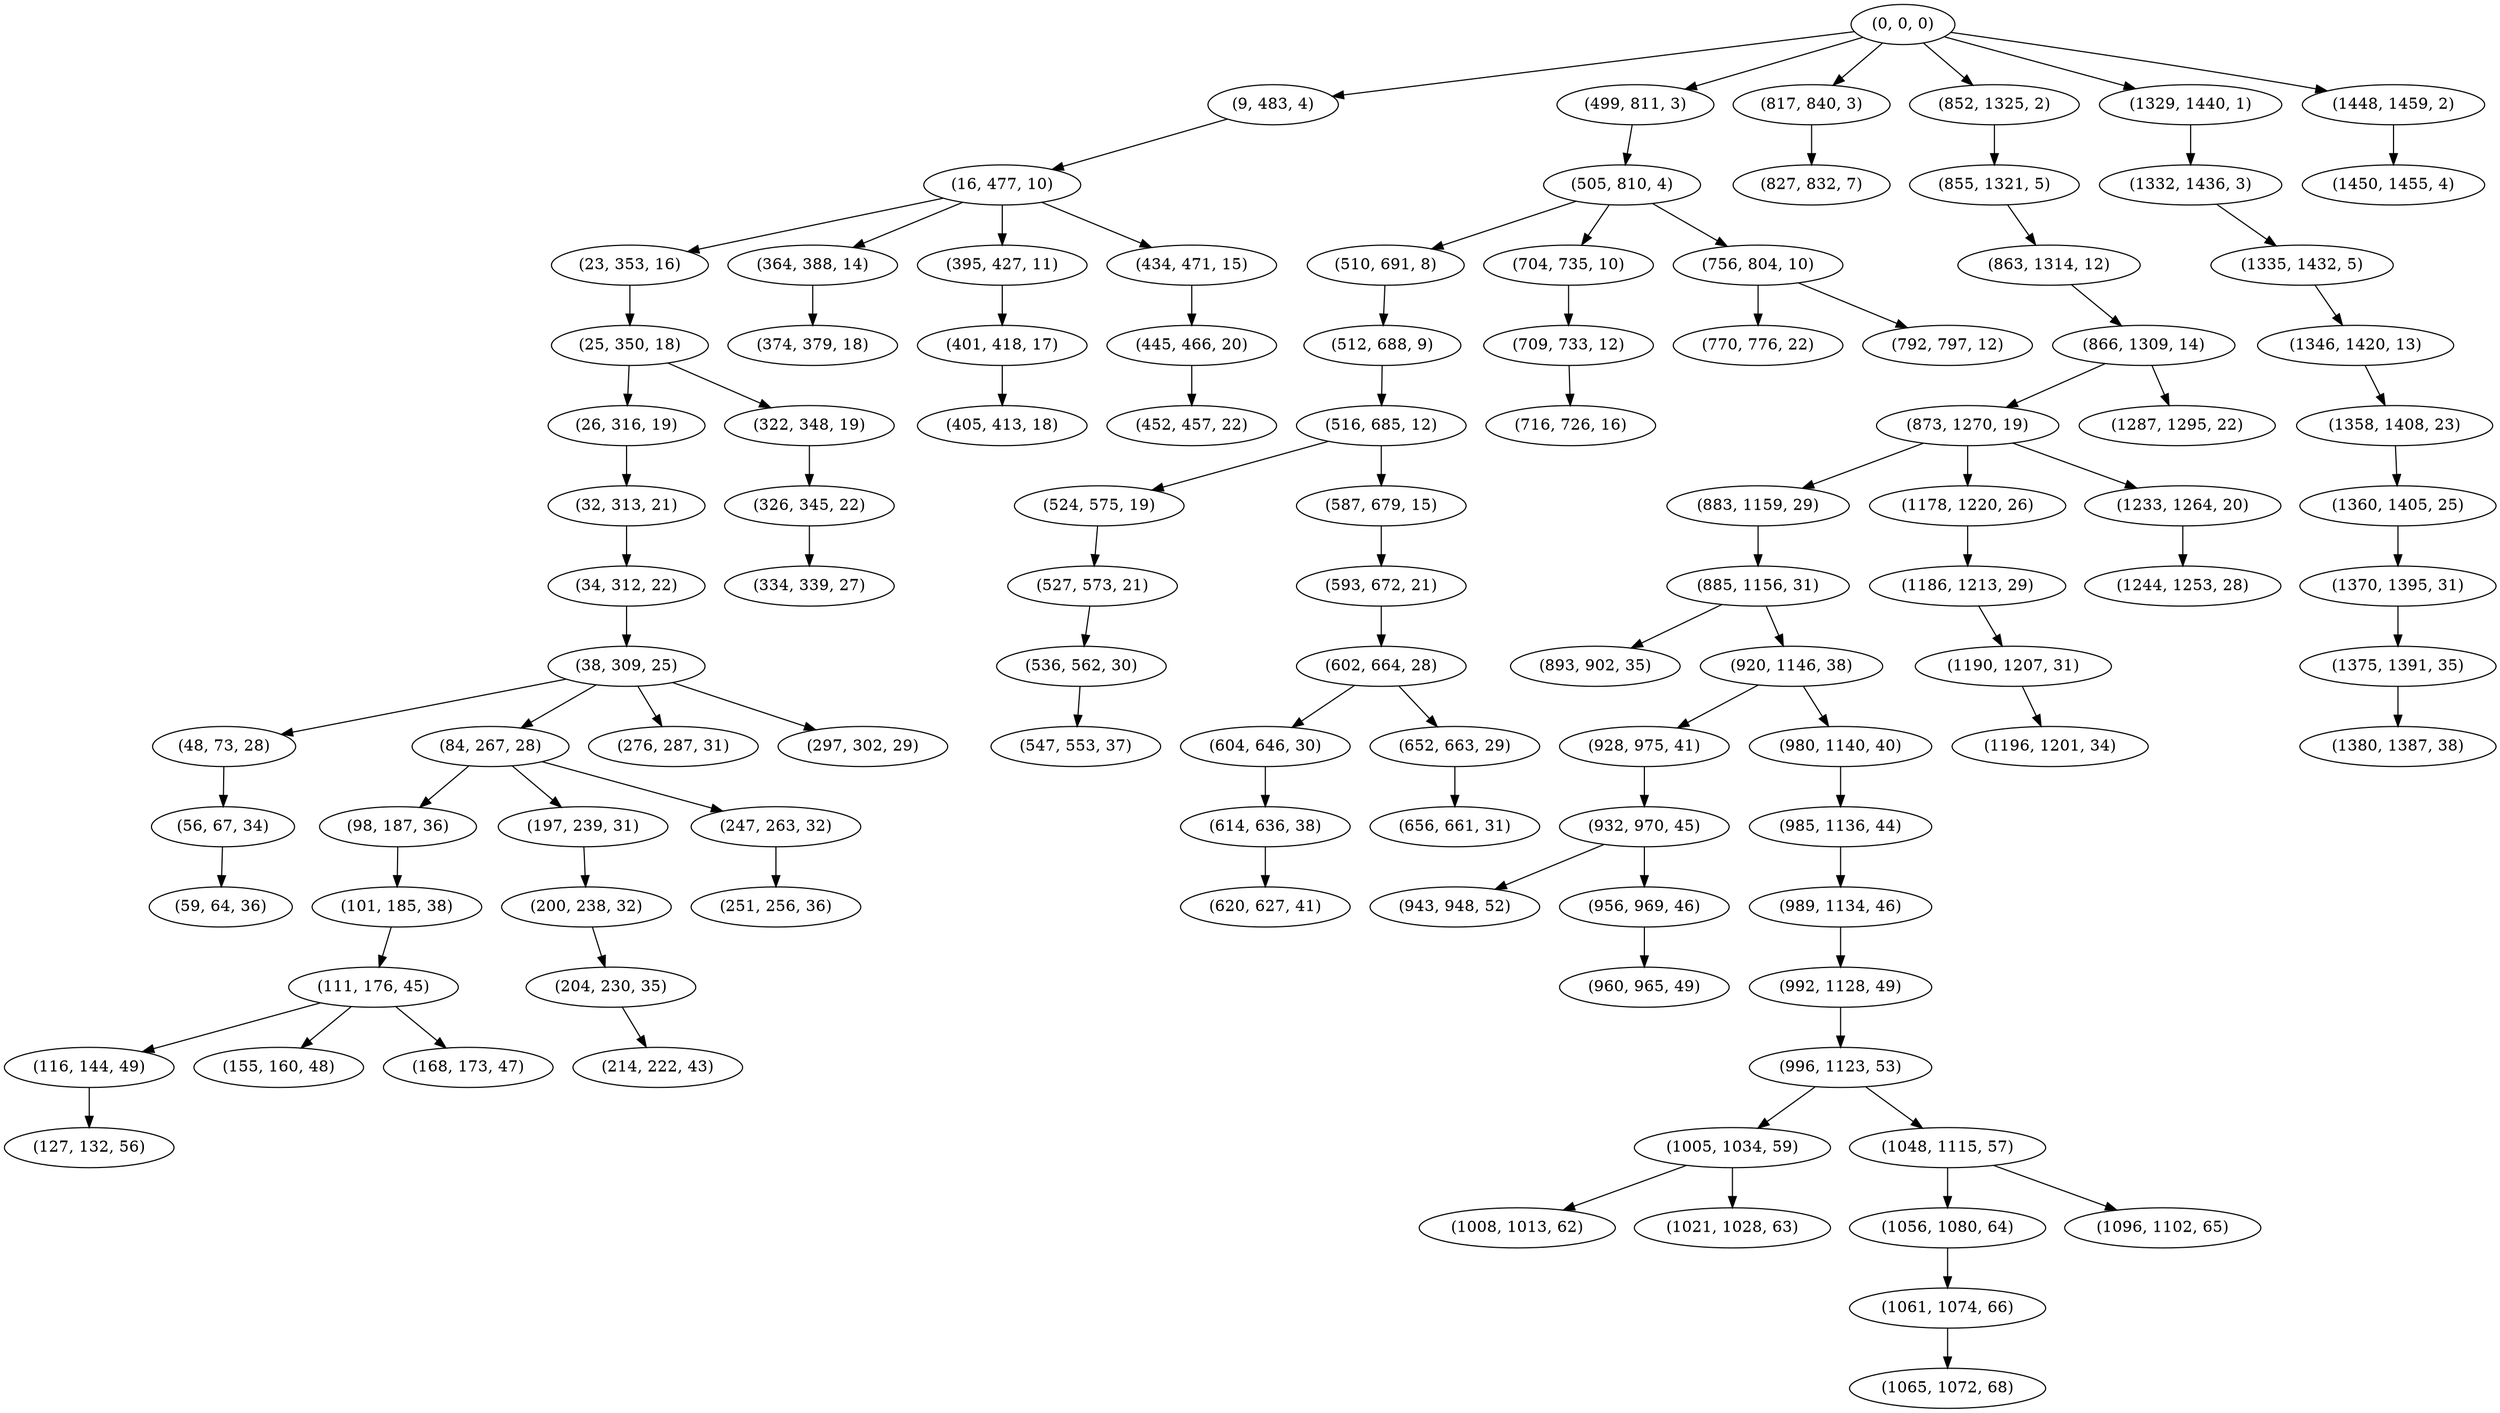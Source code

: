 digraph tree {
    "(0, 0, 0)";
    "(9, 483, 4)";
    "(16, 477, 10)";
    "(23, 353, 16)";
    "(25, 350, 18)";
    "(26, 316, 19)";
    "(32, 313, 21)";
    "(34, 312, 22)";
    "(38, 309, 25)";
    "(48, 73, 28)";
    "(56, 67, 34)";
    "(59, 64, 36)";
    "(84, 267, 28)";
    "(98, 187, 36)";
    "(101, 185, 38)";
    "(111, 176, 45)";
    "(116, 144, 49)";
    "(127, 132, 56)";
    "(155, 160, 48)";
    "(168, 173, 47)";
    "(197, 239, 31)";
    "(200, 238, 32)";
    "(204, 230, 35)";
    "(214, 222, 43)";
    "(247, 263, 32)";
    "(251, 256, 36)";
    "(276, 287, 31)";
    "(297, 302, 29)";
    "(322, 348, 19)";
    "(326, 345, 22)";
    "(334, 339, 27)";
    "(364, 388, 14)";
    "(374, 379, 18)";
    "(395, 427, 11)";
    "(401, 418, 17)";
    "(405, 413, 18)";
    "(434, 471, 15)";
    "(445, 466, 20)";
    "(452, 457, 22)";
    "(499, 811, 3)";
    "(505, 810, 4)";
    "(510, 691, 8)";
    "(512, 688, 9)";
    "(516, 685, 12)";
    "(524, 575, 19)";
    "(527, 573, 21)";
    "(536, 562, 30)";
    "(547, 553, 37)";
    "(587, 679, 15)";
    "(593, 672, 21)";
    "(602, 664, 28)";
    "(604, 646, 30)";
    "(614, 636, 38)";
    "(620, 627, 41)";
    "(652, 663, 29)";
    "(656, 661, 31)";
    "(704, 735, 10)";
    "(709, 733, 12)";
    "(716, 726, 16)";
    "(756, 804, 10)";
    "(770, 776, 22)";
    "(792, 797, 12)";
    "(817, 840, 3)";
    "(827, 832, 7)";
    "(852, 1325, 2)";
    "(855, 1321, 5)";
    "(863, 1314, 12)";
    "(866, 1309, 14)";
    "(873, 1270, 19)";
    "(883, 1159, 29)";
    "(885, 1156, 31)";
    "(893, 902, 35)";
    "(920, 1146, 38)";
    "(928, 975, 41)";
    "(932, 970, 45)";
    "(943, 948, 52)";
    "(956, 969, 46)";
    "(960, 965, 49)";
    "(980, 1140, 40)";
    "(985, 1136, 44)";
    "(989, 1134, 46)";
    "(992, 1128, 49)";
    "(996, 1123, 53)";
    "(1005, 1034, 59)";
    "(1008, 1013, 62)";
    "(1021, 1028, 63)";
    "(1048, 1115, 57)";
    "(1056, 1080, 64)";
    "(1061, 1074, 66)";
    "(1065, 1072, 68)";
    "(1096, 1102, 65)";
    "(1178, 1220, 26)";
    "(1186, 1213, 29)";
    "(1190, 1207, 31)";
    "(1196, 1201, 34)";
    "(1233, 1264, 20)";
    "(1244, 1253, 28)";
    "(1287, 1295, 22)";
    "(1329, 1440, 1)";
    "(1332, 1436, 3)";
    "(1335, 1432, 5)";
    "(1346, 1420, 13)";
    "(1358, 1408, 23)";
    "(1360, 1405, 25)";
    "(1370, 1395, 31)";
    "(1375, 1391, 35)";
    "(1380, 1387, 38)";
    "(1448, 1459, 2)";
    "(1450, 1455, 4)";
    "(0, 0, 0)" -> "(9, 483, 4)";
    "(0, 0, 0)" -> "(499, 811, 3)";
    "(0, 0, 0)" -> "(817, 840, 3)";
    "(0, 0, 0)" -> "(852, 1325, 2)";
    "(0, 0, 0)" -> "(1329, 1440, 1)";
    "(0, 0, 0)" -> "(1448, 1459, 2)";
    "(9, 483, 4)" -> "(16, 477, 10)";
    "(16, 477, 10)" -> "(23, 353, 16)";
    "(16, 477, 10)" -> "(364, 388, 14)";
    "(16, 477, 10)" -> "(395, 427, 11)";
    "(16, 477, 10)" -> "(434, 471, 15)";
    "(23, 353, 16)" -> "(25, 350, 18)";
    "(25, 350, 18)" -> "(26, 316, 19)";
    "(25, 350, 18)" -> "(322, 348, 19)";
    "(26, 316, 19)" -> "(32, 313, 21)";
    "(32, 313, 21)" -> "(34, 312, 22)";
    "(34, 312, 22)" -> "(38, 309, 25)";
    "(38, 309, 25)" -> "(48, 73, 28)";
    "(38, 309, 25)" -> "(84, 267, 28)";
    "(38, 309, 25)" -> "(276, 287, 31)";
    "(38, 309, 25)" -> "(297, 302, 29)";
    "(48, 73, 28)" -> "(56, 67, 34)";
    "(56, 67, 34)" -> "(59, 64, 36)";
    "(84, 267, 28)" -> "(98, 187, 36)";
    "(84, 267, 28)" -> "(197, 239, 31)";
    "(84, 267, 28)" -> "(247, 263, 32)";
    "(98, 187, 36)" -> "(101, 185, 38)";
    "(101, 185, 38)" -> "(111, 176, 45)";
    "(111, 176, 45)" -> "(116, 144, 49)";
    "(111, 176, 45)" -> "(155, 160, 48)";
    "(111, 176, 45)" -> "(168, 173, 47)";
    "(116, 144, 49)" -> "(127, 132, 56)";
    "(197, 239, 31)" -> "(200, 238, 32)";
    "(200, 238, 32)" -> "(204, 230, 35)";
    "(204, 230, 35)" -> "(214, 222, 43)";
    "(247, 263, 32)" -> "(251, 256, 36)";
    "(322, 348, 19)" -> "(326, 345, 22)";
    "(326, 345, 22)" -> "(334, 339, 27)";
    "(364, 388, 14)" -> "(374, 379, 18)";
    "(395, 427, 11)" -> "(401, 418, 17)";
    "(401, 418, 17)" -> "(405, 413, 18)";
    "(434, 471, 15)" -> "(445, 466, 20)";
    "(445, 466, 20)" -> "(452, 457, 22)";
    "(499, 811, 3)" -> "(505, 810, 4)";
    "(505, 810, 4)" -> "(510, 691, 8)";
    "(505, 810, 4)" -> "(704, 735, 10)";
    "(505, 810, 4)" -> "(756, 804, 10)";
    "(510, 691, 8)" -> "(512, 688, 9)";
    "(512, 688, 9)" -> "(516, 685, 12)";
    "(516, 685, 12)" -> "(524, 575, 19)";
    "(516, 685, 12)" -> "(587, 679, 15)";
    "(524, 575, 19)" -> "(527, 573, 21)";
    "(527, 573, 21)" -> "(536, 562, 30)";
    "(536, 562, 30)" -> "(547, 553, 37)";
    "(587, 679, 15)" -> "(593, 672, 21)";
    "(593, 672, 21)" -> "(602, 664, 28)";
    "(602, 664, 28)" -> "(604, 646, 30)";
    "(602, 664, 28)" -> "(652, 663, 29)";
    "(604, 646, 30)" -> "(614, 636, 38)";
    "(614, 636, 38)" -> "(620, 627, 41)";
    "(652, 663, 29)" -> "(656, 661, 31)";
    "(704, 735, 10)" -> "(709, 733, 12)";
    "(709, 733, 12)" -> "(716, 726, 16)";
    "(756, 804, 10)" -> "(770, 776, 22)";
    "(756, 804, 10)" -> "(792, 797, 12)";
    "(817, 840, 3)" -> "(827, 832, 7)";
    "(852, 1325, 2)" -> "(855, 1321, 5)";
    "(855, 1321, 5)" -> "(863, 1314, 12)";
    "(863, 1314, 12)" -> "(866, 1309, 14)";
    "(866, 1309, 14)" -> "(873, 1270, 19)";
    "(866, 1309, 14)" -> "(1287, 1295, 22)";
    "(873, 1270, 19)" -> "(883, 1159, 29)";
    "(873, 1270, 19)" -> "(1178, 1220, 26)";
    "(873, 1270, 19)" -> "(1233, 1264, 20)";
    "(883, 1159, 29)" -> "(885, 1156, 31)";
    "(885, 1156, 31)" -> "(893, 902, 35)";
    "(885, 1156, 31)" -> "(920, 1146, 38)";
    "(920, 1146, 38)" -> "(928, 975, 41)";
    "(920, 1146, 38)" -> "(980, 1140, 40)";
    "(928, 975, 41)" -> "(932, 970, 45)";
    "(932, 970, 45)" -> "(943, 948, 52)";
    "(932, 970, 45)" -> "(956, 969, 46)";
    "(956, 969, 46)" -> "(960, 965, 49)";
    "(980, 1140, 40)" -> "(985, 1136, 44)";
    "(985, 1136, 44)" -> "(989, 1134, 46)";
    "(989, 1134, 46)" -> "(992, 1128, 49)";
    "(992, 1128, 49)" -> "(996, 1123, 53)";
    "(996, 1123, 53)" -> "(1005, 1034, 59)";
    "(996, 1123, 53)" -> "(1048, 1115, 57)";
    "(1005, 1034, 59)" -> "(1008, 1013, 62)";
    "(1005, 1034, 59)" -> "(1021, 1028, 63)";
    "(1048, 1115, 57)" -> "(1056, 1080, 64)";
    "(1048, 1115, 57)" -> "(1096, 1102, 65)";
    "(1056, 1080, 64)" -> "(1061, 1074, 66)";
    "(1061, 1074, 66)" -> "(1065, 1072, 68)";
    "(1178, 1220, 26)" -> "(1186, 1213, 29)";
    "(1186, 1213, 29)" -> "(1190, 1207, 31)";
    "(1190, 1207, 31)" -> "(1196, 1201, 34)";
    "(1233, 1264, 20)" -> "(1244, 1253, 28)";
    "(1329, 1440, 1)" -> "(1332, 1436, 3)";
    "(1332, 1436, 3)" -> "(1335, 1432, 5)";
    "(1335, 1432, 5)" -> "(1346, 1420, 13)";
    "(1346, 1420, 13)" -> "(1358, 1408, 23)";
    "(1358, 1408, 23)" -> "(1360, 1405, 25)";
    "(1360, 1405, 25)" -> "(1370, 1395, 31)";
    "(1370, 1395, 31)" -> "(1375, 1391, 35)";
    "(1375, 1391, 35)" -> "(1380, 1387, 38)";
    "(1448, 1459, 2)" -> "(1450, 1455, 4)";
}
